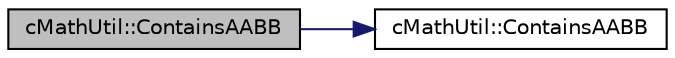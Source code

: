digraph "cMathUtil::ContainsAABB"
{
 // LATEX_PDF_SIZE
  edge [fontname="Helvetica",fontsize="10",labelfontname="Helvetica",labelfontsize="10"];
  node [fontname="Helvetica",fontsize="10",shape=record];
  rankdir="LR";
  Node1 [label="cMathUtil::ContainsAABB",height=0.2,width=0.4,color="black", fillcolor="grey75", style="filled", fontcolor="black",tooltip=" "];
  Node1 -> Node2 [color="midnightblue",fontsize="10",style="solid",fontname="Helvetica"];
  Node2 [label="cMathUtil::ContainsAABB",height=0.2,width=0.4,color="black", fillcolor="white", style="filled",URL="$classc_math_util.html#a7b3cda9c53efbdf8953f3bfe36850267",tooltip=" "];
}
